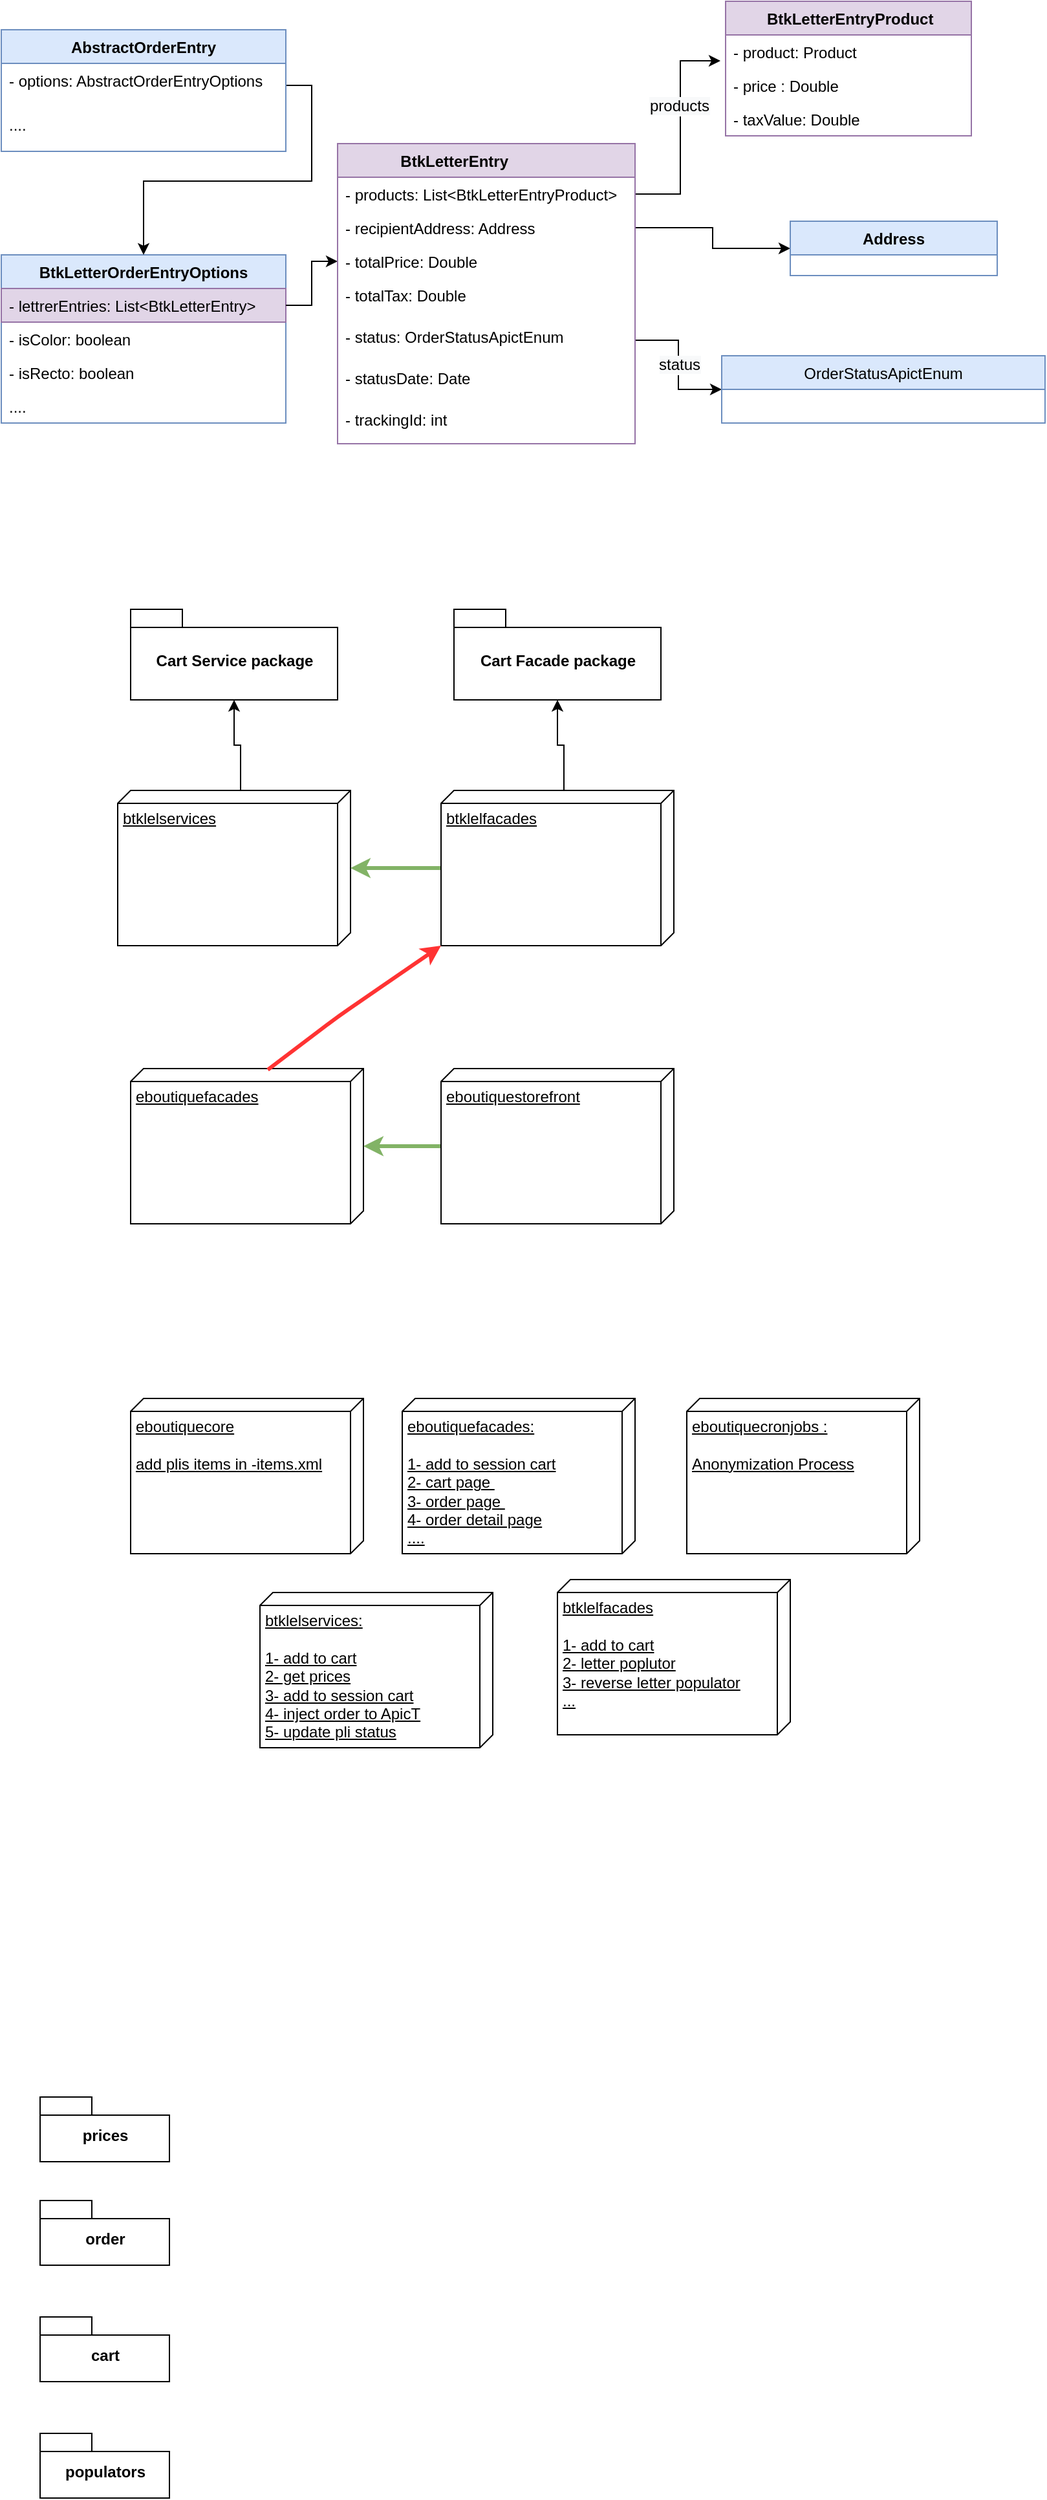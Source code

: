 <mxfile version="12.9.2" type="github">
  <diagram id="CNU7w9sgYSYAunCOMGmn" name="Page-1">
    <mxGraphModel dx="946" dy="591" grid="1" gridSize="10" guides="1" tooltips="1" connect="1" arrows="1" fold="1" page="1" pageScale="1" pageWidth="827" pageHeight="1169" math="0" shadow="0">
      <root>
        <mxCell id="0" />
        <mxCell id="1" parent="0" />
        <mxCell id="dqXY3KG5e0j9-ZAYdP-f-37" style="edgeStyle=orthogonalEdgeStyle;rounded=0;orthogonalLoop=1;jettySize=auto;html=1;exitX=1;exitY=0.5;exitDx=0;exitDy=0;entryX=-0.021;entryY=0.769;entryDx=0;entryDy=0;entryPerimeter=0;" parent="1" source="LnWXDcP7S4IgxRe3qEan-37" target="dqXY3KG5e0j9-ZAYdP-f-25" edge="1">
          <mxGeometry relative="1" as="geometry" />
        </mxCell>
        <mxCell id="FWKqAyKB7Km8Vo4Kw_Tr-6" value="&lt;span style=&quot;text-align: left ; background-color: rgb(248 , 249 , 250)&quot;&gt;products&lt;/span&gt;" style="text;html=1;align=center;verticalAlign=middle;resizable=0;points=[];labelBackgroundColor=#ffffff;" parent="dqXY3KG5e0j9-ZAYdP-f-37" vertex="1" connectable="0">
          <mxGeometry x="0.222" y="1" relative="1" as="geometry">
            <mxPoint as="offset" />
          </mxGeometry>
        </mxCell>
        <mxCell id="FWKqAyKB7Km8Vo4Kw_Tr-5" value="&lt;span style=&quot;font-size: 12px ; text-align: left ; background-color: rgb(248 , 249 , 250)&quot;&gt;status&lt;/span&gt;" style="edgeStyle=orthogonalEdgeStyle;rounded=0;orthogonalLoop=1;jettySize=auto;html=1;" parent="1" source="dqXY3KG5e0j9-ZAYdP-f-34" target="FWKqAyKB7Km8Vo4Kw_Tr-1" edge="1">
          <mxGeometry relative="1" as="geometry" />
        </mxCell>
        <mxCell id="dqXY3KG5e0j9-ZAYdP-f-18" value="BtkLetterOrderEntryOptions" style="swimlane;fontStyle=1;childLayout=stackLayout;horizontal=1;startSize=26;fillColor=#dae8fc;horizontalStack=0;resizeParent=1;resizeParentMax=0;resizeLast=0;collapsible=1;marginBottom=0;strokeColor=#6c8ebf;" parent="1" vertex="1">
          <mxGeometry x="20" y="216" width="220" height="130" as="geometry" />
        </mxCell>
        <mxCell id="dqXY3KG5e0j9-ZAYdP-f-19" value="- lettrerEntries: List&lt;BtkLetterEntry&gt;" style="text;strokeColor=#9673a6;fillColor=#e1d5e7;align=left;verticalAlign=top;spacingLeft=4;spacingRight=4;overflow=hidden;rotatable=0;points=[[0,0.5],[1,0.5]];portConstraint=eastwest;" parent="dqXY3KG5e0j9-ZAYdP-f-18" vertex="1">
          <mxGeometry y="26" width="220" height="26" as="geometry" />
        </mxCell>
        <mxCell id="FWKqAyKB7Km8Vo4Kw_Tr-11" value="- isColor: boolean" style="text;strokeColor=none;fillColor=none;align=left;verticalAlign=top;spacingLeft=4;spacingRight=4;overflow=hidden;rotatable=0;points=[[0,0.5],[1,0.5]];portConstraint=eastwest;" parent="dqXY3KG5e0j9-ZAYdP-f-18" vertex="1">
          <mxGeometry y="52" width="220" height="26" as="geometry" />
        </mxCell>
        <mxCell id="FWKqAyKB7Km8Vo4Kw_Tr-12" value="- isRecto: boolean" style="text;strokeColor=none;fillColor=none;align=left;verticalAlign=top;spacingLeft=4;spacingRight=4;overflow=hidden;rotatable=0;points=[[0,0.5],[1,0.5]];portConstraint=eastwest;" parent="dqXY3KG5e0j9-ZAYdP-f-18" vertex="1">
          <mxGeometry y="78" width="220" height="26" as="geometry" />
        </mxCell>
        <mxCell id="FWKqAyKB7Km8Vo4Kw_Tr-13" value="...." style="text;strokeColor=none;fillColor=none;align=left;verticalAlign=top;spacingLeft=4;spacingRight=4;overflow=hidden;rotatable=0;points=[[0,0.5],[1,0.5]];portConstraint=eastwest;" parent="dqXY3KG5e0j9-ZAYdP-f-18" vertex="1">
          <mxGeometry y="104" width="220" height="26" as="geometry" />
        </mxCell>
        <mxCell id="FWKqAyKB7Km8Vo4Kw_Tr-8" style="edgeStyle=orthogonalEdgeStyle;rounded=0;orthogonalLoop=1;jettySize=auto;html=1;exitX=1;exitY=0.5;exitDx=0;exitDy=0;" parent="1" source="dqXY3KG5e0j9-ZAYdP-f-10" target="dqXY3KG5e0j9-ZAYdP-f-18" edge="1">
          <mxGeometry relative="1" as="geometry" />
        </mxCell>
        <mxCell id="FWKqAyKB7Km8Vo4Kw_Tr-9" style="edgeStyle=orthogonalEdgeStyle;rounded=0;orthogonalLoop=1;jettySize=auto;html=1;exitX=1;exitY=0.5;exitDx=0;exitDy=0;entryX=0;entryY=0.5;entryDx=0;entryDy=0;" parent="1" source="dqXY3KG5e0j9-ZAYdP-f-19" target="LnWXDcP7S4IgxRe3qEan-38" edge="1">
          <mxGeometry relative="1" as="geometry" />
        </mxCell>
        <mxCell id="FWKqAyKB7Km8Vo4Kw_Tr-18" style="edgeStyle=orthogonalEdgeStyle;rounded=0;orthogonalLoop=1;jettySize=auto;html=1;exitX=1;exitY=0.5;exitDx=0;exitDy=0;entryX=0;entryY=0.5;entryDx=0;entryDy=0;" parent="1" source="FWKqAyKB7Km8Vo4Kw_Tr-14" target="LnWXDcP7S4IgxRe3qEan-11" edge="1">
          <mxGeometry relative="1" as="geometry" />
        </mxCell>
        <mxCell id="dqXY3KG5e0j9-ZAYdP-f-24" value="         BtkLetterEntryProduct" style="swimlane;fontStyle=1;childLayout=stackLayout;horizontal=1;startSize=26;fillColor=#e1d5e7;horizontalStack=0;resizeParent=1;resizeParentMax=0;resizeLast=0;collapsible=1;marginBottom=0;align=left;strokeColor=#9673a6;" parent="1" vertex="1">
          <mxGeometry x="580" y="20" width="190" height="104" as="geometry" />
        </mxCell>
        <mxCell id="dqXY3KG5e0j9-ZAYdP-f-25" value="- product: Product" style="text;strokeColor=none;fillColor=none;align=left;verticalAlign=top;spacingLeft=4;spacingRight=4;overflow=hidden;rotatable=0;points=[[0,0.5],[1,0.5]];portConstraint=eastwest;" parent="dqXY3KG5e0j9-ZAYdP-f-24" vertex="1">
          <mxGeometry y="26" width="190" height="26" as="geometry" />
        </mxCell>
        <mxCell id="dqXY3KG5e0j9-ZAYdP-f-26" value="- price : Double" style="text;strokeColor=none;fillColor=none;align=left;verticalAlign=top;spacingLeft=4;spacingRight=4;overflow=hidden;rotatable=0;points=[[0,0.5],[1,0.5]];portConstraint=eastwest;" parent="dqXY3KG5e0j9-ZAYdP-f-24" vertex="1">
          <mxGeometry y="52" width="190" height="26" as="geometry" />
        </mxCell>
        <mxCell id="dqXY3KG5e0j9-ZAYdP-f-27" value="- taxValue: Double" style="text;strokeColor=none;fillColor=none;align=left;verticalAlign=top;spacingLeft=4;spacingRight=4;overflow=hidden;rotatable=0;points=[[0,0.5],[1,0.5]];portConstraint=eastwest;" parent="dqXY3KG5e0j9-ZAYdP-f-24" vertex="1">
          <mxGeometry y="78" width="190" height="26" as="geometry" />
        </mxCell>
        <mxCell id="LnWXDcP7S4IgxRe3qEan-11" value="Address" style="swimlane;fontStyle=1;align=center;verticalAlign=top;childLayout=stackLayout;horizontal=1;startSize=26;horizontalStack=0;resizeParent=1;resizeParentMax=0;resizeLast=0;collapsible=1;marginBottom=0;fillColor=#dae8fc;strokeColor=#6c8ebf;" parent="1" vertex="1">
          <mxGeometry x="630" y="190" width="160" height="42" as="geometry" />
        </mxCell>
        <mxCell id="FWKqAyKB7Km8Vo4Kw_Tr-1" value="OrderStatusApictEnum" style="swimlane;fontStyle=0;childLayout=stackLayout;horizontal=1;startSize=26;fillColor=#dae8fc;horizontalStack=0;resizeParent=1;resizeParentMax=0;resizeLast=0;collapsible=1;marginBottom=0;strokeColor=#6c8ebf;" parent="1" vertex="1">
          <mxGeometry x="577" y="294" width="250" height="52" as="geometry" />
        </mxCell>
        <mxCell id="LnWXDcP7S4IgxRe3qEan-36" value="              BtkLetterEntry" style="swimlane;fontStyle=1;childLayout=stackLayout;horizontal=1;startSize=26;fillColor=#e1d5e7;horizontalStack=0;resizeParent=1;resizeParentMax=0;resizeLast=0;collapsible=1;marginBottom=0;align=left;strokeColor=#9673a6;" parent="1" vertex="1">
          <mxGeometry x="280" y="130" width="230" height="232" as="geometry" />
        </mxCell>
        <mxCell id="LnWXDcP7S4IgxRe3qEan-37" value="- products: List&lt;BtkLetterEntryProduct&gt;" style="text;strokeColor=none;fillColor=none;align=left;verticalAlign=top;spacingLeft=4;spacingRight=4;overflow=hidden;rotatable=0;points=[[0,0.5],[1,0.5]];portConstraint=eastwest;" parent="LnWXDcP7S4IgxRe3qEan-36" vertex="1">
          <mxGeometry y="26" width="230" height="26" as="geometry" />
        </mxCell>
        <mxCell id="FWKqAyKB7Km8Vo4Kw_Tr-14" value="- recipientAddress: Address" style="text;strokeColor=none;fillColor=none;align=left;verticalAlign=top;spacingLeft=4;spacingRight=4;overflow=hidden;rotatable=0;points=[[0,0.5],[1,0.5]];portConstraint=eastwest;" parent="LnWXDcP7S4IgxRe3qEan-36" vertex="1">
          <mxGeometry y="52" width="230" height="26" as="geometry" />
        </mxCell>
        <mxCell id="LnWXDcP7S4IgxRe3qEan-38" value="- totalPrice: Double" style="text;strokeColor=none;fillColor=none;align=left;verticalAlign=top;spacingLeft=4;spacingRight=4;overflow=hidden;rotatable=0;points=[[0,0.5],[1,0.5]];portConstraint=eastwest;" parent="LnWXDcP7S4IgxRe3qEan-36" vertex="1">
          <mxGeometry y="78" width="230" height="26" as="geometry" />
        </mxCell>
        <mxCell id="LnWXDcP7S4IgxRe3qEan-39" value="- totalTax: Double" style="text;strokeColor=none;fillColor=none;align=left;verticalAlign=top;spacingLeft=4;spacingRight=4;overflow=hidden;rotatable=0;points=[[0,0.5],[1,0.5]];portConstraint=eastwest;" parent="LnWXDcP7S4IgxRe3qEan-36" vertex="1">
          <mxGeometry y="104" width="230" height="32" as="geometry" />
        </mxCell>
        <mxCell id="dqXY3KG5e0j9-ZAYdP-f-34" value="- status: OrderStatusApictEnum" style="text;strokeColor=none;fillColor=none;align=left;verticalAlign=top;spacingLeft=4;spacingRight=4;overflow=hidden;rotatable=0;points=[[0,0.5],[1,0.5]];portConstraint=eastwest;" parent="LnWXDcP7S4IgxRe3qEan-36" vertex="1">
          <mxGeometry y="136" width="230" height="32" as="geometry" />
        </mxCell>
        <mxCell id="CpVTMXKiFlSHCYYFx09B-1" value="- statusDate: Date" style="text;strokeColor=none;fillColor=none;align=left;verticalAlign=top;spacingLeft=4;spacingRight=4;overflow=hidden;rotatable=0;points=[[0,0.5],[1,0.5]];portConstraint=eastwest;" parent="LnWXDcP7S4IgxRe3qEan-36" vertex="1">
          <mxGeometry y="168" width="230" height="32" as="geometry" />
        </mxCell>
        <mxCell id="dqXY3KG5e0j9-ZAYdP-f-35" value="- trackingId: int" style="text;strokeColor=none;fillColor=none;align=left;verticalAlign=top;spacingLeft=4;spacingRight=4;overflow=hidden;rotatable=0;points=[[0,0.5],[1,0.5]];portConstraint=eastwest;" parent="LnWXDcP7S4IgxRe3qEan-36" vertex="1">
          <mxGeometry y="200" width="230" height="32" as="geometry" />
        </mxCell>
        <mxCell id="dqXY3KG5e0j9-ZAYdP-f-9" value="AbstractOrderEntry" style="swimlane;fontStyle=1;childLayout=stackLayout;horizontal=1;startSize=26;fillColor=#dae8fc;horizontalStack=0;resizeParent=1;resizeParentMax=0;resizeLast=0;collapsible=1;marginBottom=0;strokeColor=#6c8ebf;" parent="1" vertex="1">
          <mxGeometry x="20" y="42" width="220" height="94" as="geometry" />
        </mxCell>
        <mxCell id="dqXY3KG5e0j9-ZAYdP-f-10" value="- options: AbstractOrderEntryOptions" style="text;strokeColor=none;fillColor=none;align=left;verticalAlign=top;spacingLeft=4;spacingRight=4;overflow=hidden;rotatable=0;points=[[0,0.5],[1,0.5]];portConstraint=eastwest;fontStyle=0" parent="dqXY3KG5e0j9-ZAYdP-f-9" vertex="1">
          <mxGeometry y="26" width="220" height="34" as="geometry" />
        </mxCell>
        <mxCell id="FWKqAyKB7Km8Vo4Kw_Tr-19" value="...." style="text;strokeColor=none;fillColor=none;align=left;verticalAlign=top;spacingLeft=4;spacingRight=4;overflow=hidden;rotatable=0;points=[[0,0.5],[1,0.5]];portConstraint=eastwest;fontStyle=0" parent="dqXY3KG5e0j9-ZAYdP-f-9" vertex="1">
          <mxGeometry y="60" width="220" height="34" as="geometry" />
        </mxCell>
        <mxCell id="38xuAWxCyvrcIPctrds5-3" style="edgeStyle=orthogonalEdgeStyle;rounded=0;orthogonalLoop=1;jettySize=auto;html=1;exitX=0;exitY=0;exitDx=0;exitDy=85;exitPerimeter=0;entryX=0.5;entryY=1;entryDx=0;entryDy=0;entryPerimeter=0;" parent="1" source="tUDKF-tcqeALC-GvnKpo-2" target="38xuAWxCyvrcIPctrds5-2" edge="1">
          <mxGeometry relative="1" as="geometry" />
        </mxCell>
        <mxCell id="tUDKF-tcqeALC-GvnKpo-2" value="btklelservices" style="verticalAlign=top;align=left;spacingTop=8;spacingLeft=2;spacingRight=12;shape=cube;size=10;direction=south;fontStyle=4;html=1;" parent="1" vertex="1">
          <mxGeometry x="110" y="630" width="180" height="120" as="geometry" />
        </mxCell>
        <mxCell id="tUDKF-tcqeALC-GvnKpo-7" value="" style="edgeStyle=orthogonalEdgeStyle;rounded=0;orthogonalLoop=1;jettySize=auto;html=1;fillColor=#d5e8d4;strokeColor=#82B366;strokeWidth=3;" parent="1" source="tUDKF-tcqeALC-GvnKpo-3" target="tUDKF-tcqeALC-GvnKpo-2" edge="1">
          <mxGeometry relative="1" as="geometry" />
        </mxCell>
        <mxCell id="38xuAWxCyvrcIPctrds5-5" style="edgeStyle=orthogonalEdgeStyle;rounded=0;orthogonalLoop=1;jettySize=auto;html=1;exitX=0;exitY=0;exitDx=0;exitDy=85;exitPerimeter=0;" parent="1" source="tUDKF-tcqeALC-GvnKpo-3" target="38xuAWxCyvrcIPctrds5-4" edge="1">
          <mxGeometry relative="1" as="geometry" />
        </mxCell>
        <mxCell id="tUDKF-tcqeALC-GvnKpo-3" value="btklelfacades" style="verticalAlign=top;align=left;spacingTop=8;spacingLeft=2;spacingRight=12;shape=cube;size=10;direction=south;fontStyle=4;html=1;" parent="1" vertex="1">
          <mxGeometry x="360" y="630" width="180" height="120" as="geometry" />
        </mxCell>
        <mxCell id="tUDKF-tcqeALC-GvnKpo-4" value="eboutiquefacades" style="verticalAlign=top;align=left;spacingTop=8;spacingLeft=2;spacingRight=12;shape=cube;size=10;direction=south;fontStyle=4;html=1;" parent="1" vertex="1">
          <mxGeometry x="120" y="845" width="180" height="120" as="geometry" />
        </mxCell>
        <mxCell id="tUDKF-tcqeALC-GvnKpo-6" value="" style="edgeStyle=orthogonalEdgeStyle;rounded=0;orthogonalLoop=1;jettySize=auto;html=1;fillColor=#d5e8d4;strokeColor=#82b366;strokeWidth=3;" parent="1" source="tUDKF-tcqeALC-GvnKpo-5" target="tUDKF-tcqeALC-GvnKpo-4" edge="1">
          <mxGeometry relative="1" as="geometry" />
        </mxCell>
        <mxCell id="tUDKF-tcqeALC-GvnKpo-5" value="eboutiquestorefront" style="verticalAlign=top;align=left;spacingTop=8;spacingLeft=2;spacingRight=12;shape=cube;size=10;direction=south;fontStyle=4;html=1;" parent="1" vertex="1">
          <mxGeometry x="360" y="845" width="180" height="120" as="geometry" />
        </mxCell>
        <mxCell id="tUDKF-tcqeALC-GvnKpo-8" value="" style="endArrow=classic;html=1;fillColor=#f8cecc;strokeColor=none;strokeWidth=3;exitX=0;exitY=0;exitDx=0;exitDy=85;exitPerimeter=0;entryX=1;entryY=0.583;entryDx=0;entryDy=0;entryPerimeter=0;" parent="1" source="tUDKF-tcqeALC-GvnKpo-4" target="tUDKF-tcqeALC-GvnKpo-2" edge="1">
          <mxGeometry width="50" height="50" relative="1" as="geometry">
            <mxPoint x="400" y="805" as="sourcePoint" />
            <mxPoint x="450" y="755" as="targetPoint" />
            <Array as="points" />
          </mxGeometry>
        </mxCell>
        <mxCell id="tUDKF-tcqeALC-GvnKpo-11" value="" style="endArrow=classic;html=1;strokeWidth=3;exitX=0.008;exitY=0.411;exitDx=0;exitDy=0;exitPerimeter=0;entryX=1;entryY=1;entryDx=0;entryDy=0;entryPerimeter=0;fillColor=#d5e8d4;strokeColor=#FF3333;" parent="1" source="tUDKF-tcqeALC-GvnKpo-4" target="tUDKF-tcqeALC-GvnKpo-3" edge="1">
          <mxGeometry width="50" height="50" relative="1" as="geometry">
            <mxPoint x="400" y="805" as="sourcePoint" />
            <mxPoint x="450" y="755" as="targetPoint" />
            <Array as="points">
              <mxPoint x="280" y="805" />
            </Array>
          </mxGeometry>
        </mxCell>
        <mxCell id="38xuAWxCyvrcIPctrds5-2" value="Cart Service package" style="shape=folder;fontStyle=1;spacingTop=10;tabWidth=40;tabHeight=14;tabPosition=left;html=1;" parent="1" vertex="1">
          <mxGeometry x="120" y="490" width="160" height="70" as="geometry" />
        </mxCell>
        <mxCell id="38xuAWxCyvrcIPctrds5-4" value="Cart Facade package" style="shape=folder;fontStyle=1;spacingTop=10;tabWidth=40;tabHeight=14;tabPosition=left;html=1;" parent="1" vertex="1">
          <mxGeometry x="370" y="490" width="160" height="70" as="geometry" />
        </mxCell>
        <mxCell id="Lw30zOGiBCh2dyP-s3E0-1" value="eboutiquecore&lt;br&gt;&lt;br&gt;add plis items in -items.xml" style="verticalAlign=top;align=left;spacingTop=8;spacingLeft=2;spacingRight=12;shape=cube;size=10;direction=south;fontStyle=4;html=1;" parent="1" vertex="1">
          <mxGeometry x="120" y="1100" width="180" height="120" as="geometry" />
        </mxCell>
        <mxCell id="Lw30zOGiBCh2dyP-s3E0-2" value="eboutiquefacades:&lt;br&gt;&lt;br&gt;1- add to session cart&lt;br&gt;2- cart page&amp;nbsp;&lt;br&gt;3- order page&amp;nbsp;&lt;br&gt;4- order detail page&lt;br&gt;....&lt;br&gt;&lt;br&gt;" style="verticalAlign=top;align=left;spacingTop=8;spacingLeft=2;spacingRight=12;shape=cube;size=10;direction=south;fontStyle=4;html=1;" parent="1" vertex="1">
          <mxGeometry x="330" y="1100" width="180" height="120" as="geometry" />
        </mxCell>
        <mxCell id="Lw30zOGiBCh2dyP-s3E0-3" value="eboutiquecronjobs :&lt;br&gt;&lt;br&gt;Anonymization Process" style="verticalAlign=top;align=left;spacingTop=8;spacingLeft=2;spacingRight=12;shape=cube;size=10;direction=south;fontStyle=4;html=1;" parent="1" vertex="1">
          <mxGeometry x="550" y="1100" width="180" height="120" as="geometry" />
        </mxCell>
        <mxCell id="Lw30zOGiBCh2dyP-s3E0-4" value="btklelservices:&lt;br&gt;&lt;br&gt;1- add to cart&lt;br&gt;2- get prices&lt;br&gt;3- add to session cart&lt;br&gt;4- inject order to ApicT&lt;br&gt;5- update pli status" style="verticalAlign=top;align=left;spacingTop=8;spacingLeft=2;spacingRight=12;shape=cube;size=10;direction=south;fontStyle=4;html=1;" parent="1" vertex="1">
          <mxGeometry x="220" y="1250" width="180" height="120" as="geometry" />
        </mxCell>
        <mxCell id="Lw30zOGiBCh2dyP-s3E0-5" value="btklelfacades&lt;br&gt;&lt;br&gt;1- add to cart&lt;br&gt;2- letter poplutor&lt;br&gt;3- reverse letter populator&lt;br&gt;..." style="verticalAlign=top;align=left;spacingTop=8;spacingLeft=2;spacingRight=12;shape=cube;size=10;direction=south;fontStyle=4;html=1;" parent="1" vertex="1">
          <mxGeometry x="450" y="1240" width="180" height="120" as="geometry" />
        </mxCell>
        <mxCell id="fykyv4PrK9-v6sk__JU2-3" value="prices" style="shape=folder;fontStyle=1;spacingTop=10;tabWidth=40;tabHeight=14;tabPosition=left;html=1;" vertex="1" parent="1">
          <mxGeometry x="50" y="1640" width="100" height="50" as="geometry" />
        </mxCell>
        <mxCell id="fykyv4PrK9-v6sk__JU2-4" value="order" style="shape=folder;fontStyle=1;spacingTop=10;tabWidth=40;tabHeight=14;tabPosition=left;html=1;" vertex="1" parent="1">
          <mxGeometry x="50" y="1720" width="100" height="50" as="geometry" />
        </mxCell>
        <mxCell id="fykyv4PrK9-v6sk__JU2-5" value="cart" style="shape=folder;fontStyle=1;spacingTop=10;tabWidth=40;tabHeight=14;tabPosition=left;html=1;" vertex="1" parent="1">
          <mxGeometry x="50" y="1810" width="100" height="50" as="geometry" />
        </mxCell>
        <mxCell id="fykyv4PrK9-v6sk__JU2-6" value="populators" style="shape=folder;fontStyle=1;spacingTop=10;tabWidth=40;tabHeight=14;tabPosition=left;html=1;" vertex="1" parent="1">
          <mxGeometry x="50" y="1900" width="100" height="50" as="geometry" />
        </mxCell>
      </root>
    </mxGraphModel>
  </diagram>
</mxfile>
